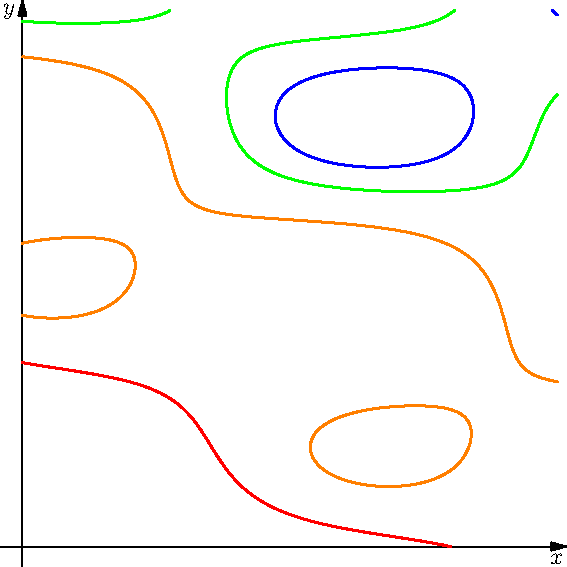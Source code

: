 import graph;
import contour;
import palette;

size(10cm,IgnoreAspect);

// currentprojection=orthographic(-10,-10,8);
// limits((-1,-1,-1),(5,10,12));
// currentlight=light(white,(2,2,2),(2,-2,-2));

real f(pair z) {return (z.x+z.y)/(2+cos(z.x)*sin(z.y));}

draw(contour(f,(0,0),(5,10),new real []{2}),1bp+red);
draw(contour(f,(0,0),(5,10),new real []{4}),1bp+orange);
draw(contour(f,(0,0),(5,10),new real []{6}),1bp+green);
draw(contour(f,(0,0),(5,10),new real []{8}),1bp+blue);

xaxis("$x$",Arrow); 
yaxis("$y$",Arrow);

